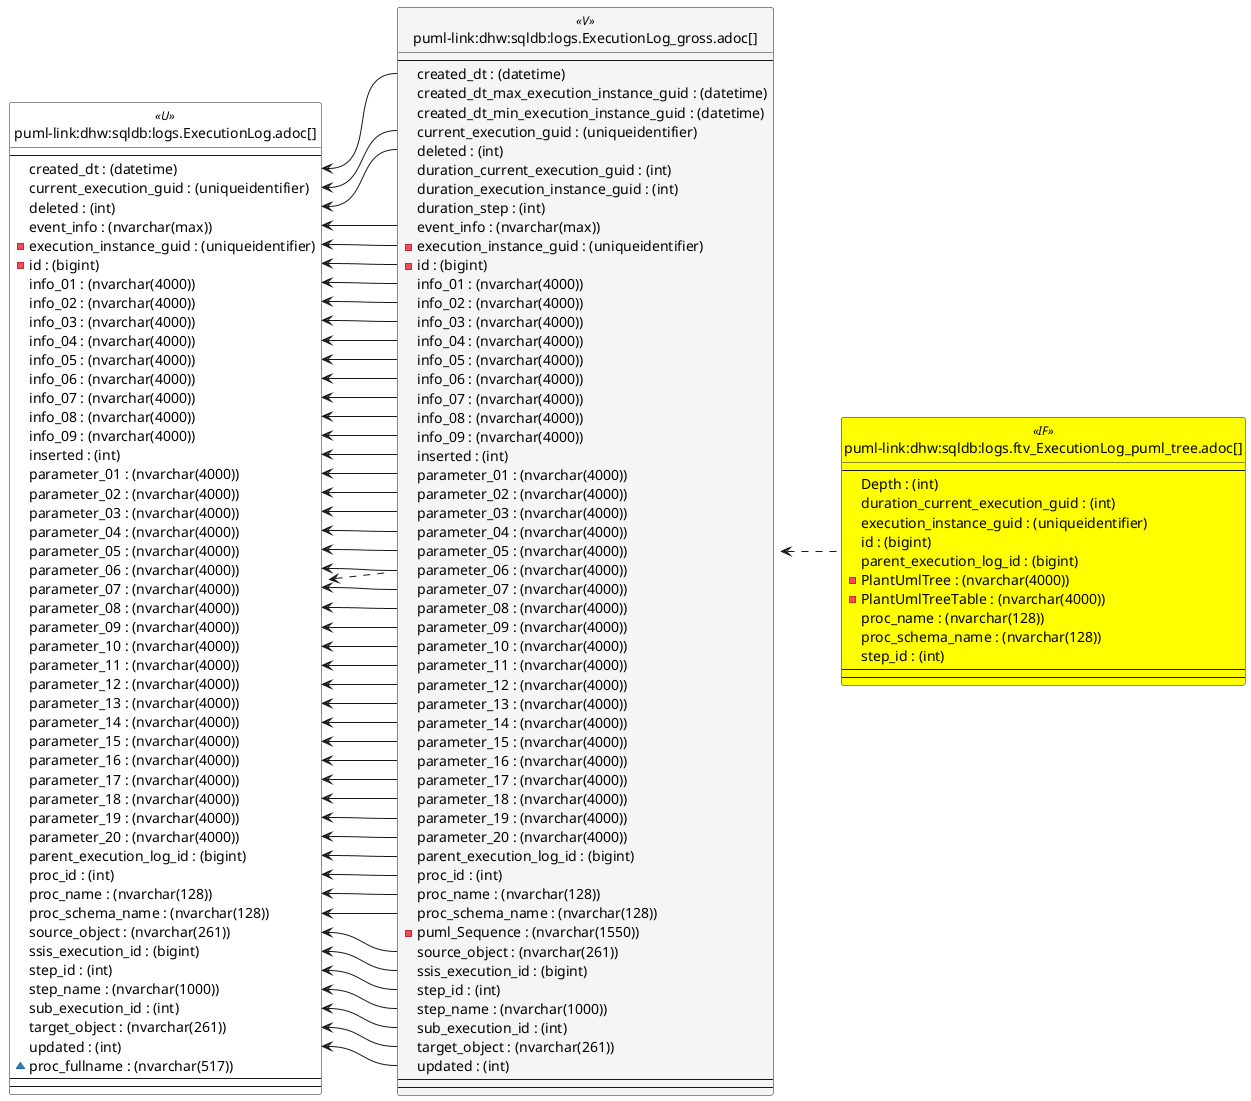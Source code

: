 @startuml
left to right direction
'top to bottom direction
hide circle
'avoide "." issues:
set namespaceSeparator none


skinparam class {
  BackgroundColor White
  BackgroundColor<<FN>> Yellow
  BackgroundColor<<FS>> Yellow
  BackgroundColor<<FT>> LightGray
  BackgroundColor<<IF>> Yellow
  BackgroundColor<<IS>> Yellow
  BackgroundColor<<P>> Aqua
  BackgroundColor<<PC>> Aqua
  BackgroundColor<<SN>> Yellow
  BackgroundColor<<SO>> SlateBlue
  BackgroundColor<<TF>> LightGray
  BackgroundColor<<TR>> Tomato
  BackgroundColor<<U>> White
  BackgroundColor<<V>> WhiteSmoke
  BackgroundColor<<X>> Aqua
  BackgroundColor<<external>> AliceBlue
}


entity "puml-link:dhw:sqldb:logs.ExecutionLog.adoc[]" as logs.ExecutionLog << U >> {
  --
  created_dt : (datetime)
  current_execution_guid : (uniqueidentifier)
  deleted : (int)
  event_info : (nvarchar(max))
  - execution_instance_guid : (uniqueidentifier)
  - id : (bigint)
  info_01 : (nvarchar(4000))
  info_02 : (nvarchar(4000))
  info_03 : (nvarchar(4000))
  info_04 : (nvarchar(4000))
  info_05 : (nvarchar(4000))
  info_06 : (nvarchar(4000))
  info_07 : (nvarchar(4000))
  info_08 : (nvarchar(4000))
  info_09 : (nvarchar(4000))
  inserted : (int)
  parameter_01 : (nvarchar(4000))
  parameter_02 : (nvarchar(4000))
  parameter_03 : (nvarchar(4000))
  parameter_04 : (nvarchar(4000))
  parameter_05 : (nvarchar(4000))
  parameter_06 : (nvarchar(4000))
  parameter_07 : (nvarchar(4000))
  parameter_08 : (nvarchar(4000))
  parameter_09 : (nvarchar(4000))
  parameter_10 : (nvarchar(4000))
  parameter_11 : (nvarchar(4000))
  parameter_12 : (nvarchar(4000))
  parameter_13 : (nvarchar(4000))
  parameter_14 : (nvarchar(4000))
  parameter_15 : (nvarchar(4000))
  parameter_16 : (nvarchar(4000))
  parameter_17 : (nvarchar(4000))
  parameter_18 : (nvarchar(4000))
  parameter_19 : (nvarchar(4000))
  parameter_20 : (nvarchar(4000))
  parent_execution_log_id : (bigint)
  proc_id : (int)
  proc_name : (nvarchar(128))
  proc_schema_name : (nvarchar(128))
  source_object : (nvarchar(261))
  ssis_execution_id : (bigint)
  step_id : (int)
  step_name : (nvarchar(1000))
  sub_execution_id : (int)
  target_object : (nvarchar(261))
  updated : (int)
  ~ proc_fullname : (nvarchar(517))
  --
  --
}

entity "puml-link:dhw:sqldb:logs.ExecutionLog_gross.adoc[]" as logs.ExecutionLog_gross << V >> {
  --
  created_dt : (datetime)
  created_dt_max_execution_instance_guid : (datetime)
  created_dt_min_execution_instance_guid : (datetime)
  current_execution_guid : (uniqueidentifier)
  deleted : (int)
  duration_current_execution_guid : (int)
  duration_execution_instance_guid : (int)
  duration_step : (int)
  event_info : (nvarchar(max))
  - execution_instance_guid : (uniqueidentifier)
  - id : (bigint)
  info_01 : (nvarchar(4000))
  info_02 : (nvarchar(4000))
  info_03 : (nvarchar(4000))
  info_04 : (nvarchar(4000))
  info_05 : (nvarchar(4000))
  info_06 : (nvarchar(4000))
  info_07 : (nvarchar(4000))
  info_08 : (nvarchar(4000))
  info_09 : (nvarchar(4000))
  inserted : (int)
  parameter_01 : (nvarchar(4000))
  parameter_02 : (nvarchar(4000))
  parameter_03 : (nvarchar(4000))
  parameter_04 : (nvarchar(4000))
  parameter_05 : (nvarchar(4000))
  parameter_06 : (nvarchar(4000))
  parameter_07 : (nvarchar(4000))
  parameter_08 : (nvarchar(4000))
  parameter_09 : (nvarchar(4000))
  parameter_10 : (nvarchar(4000))
  parameter_11 : (nvarchar(4000))
  parameter_12 : (nvarchar(4000))
  parameter_13 : (nvarchar(4000))
  parameter_14 : (nvarchar(4000))
  parameter_15 : (nvarchar(4000))
  parameter_16 : (nvarchar(4000))
  parameter_17 : (nvarchar(4000))
  parameter_18 : (nvarchar(4000))
  parameter_19 : (nvarchar(4000))
  parameter_20 : (nvarchar(4000))
  parent_execution_log_id : (bigint)
  proc_id : (int)
  proc_name : (nvarchar(128))
  proc_schema_name : (nvarchar(128))
  - puml_Sequence : (nvarchar(1550))
  source_object : (nvarchar(261))
  ssis_execution_id : (bigint)
  step_id : (int)
  step_name : (nvarchar(1000))
  sub_execution_id : (int)
  target_object : (nvarchar(261))
  updated : (int)
  --
  --
}

entity "puml-link:dhw:sqldb:logs.ftv_ExecutionLog_puml_tree.adoc[]" as logs.ftv_ExecutionLog_puml_tree << IF >> {
  --
  Depth : (int)
  duration_current_execution_guid : (int)
  execution_instance_guid : (uniqueidentifier)
  id : (bigint)
  parent_execution_log_id : (bigint)
  - PlantUmlTree : (nvarchar(4000))
  - PlantUmlTreeTable : (nvarchar(4000))
  proc_name : (nvarchar(128))
  proc_schema_name : (nvarchar(128))
  step_id : (int)
  --
  --
}

logs.ExecutionLog <.. logs.ExecutionLog_gross
logs.ExecutionLog_gross <.. logs.ftv_ExecutionLog_puml_tree
"logs.ExecutionLog::created_dt" <-- "logs.ExecutionLog_gross::created_dt"
"logs.ExecutionLog::current_execution_guid" <-- "logs.ExecutionLog_gross::current_execution_guid"
"logs.ExecutionLog::deleted" <-- "logs.ExecutionLog_gross::deleted"
"logs.ExecutionLog::event_info" <-- "logs.ExecutionLog_gross::event_info"
"logs.ExecutionLog::execution_instance_guid" <-- "logs.ExecutionLog_gross::execution_instance_guid"
"logs.ExecutionLog::id" <-- "logs.ExecutionLog_gross::id"
"logs.ExecutionLog::info_01" <-- "logs.ExecutionLog_gross::info_01"
"logs.ExecutionLog::info_02" <-- "logs.ExecutionLog_gross::info_02"
"logs.ExecutionLog::info_03" <-- "logs.ExecutionLog_gross::info_03"
"logs.ExecutionLog::info_04" <-- "logs.ExecutionLog_gross::info_04"
"logs.ExecutionLog::info_05" <-- "logs.ExecutionLog_gross::info_05"
"logs.ExecutionLog::info_06" <-- "logs.ExecutionLog_gross::info_06"
"logs.ExecutionLog::info_07" <-- "logs.ExecutionLog_gross::info_07"
"logs.ExecutionLog::info_08" <-- "logs.ExecutionLog_gross::info_08"
"logs.ExecutionLog::info_09" <-- "logs.ExecutionLog_gross::info_09"
"logs.ExecutionLog::inserted" <-- "logs.ExecutionLog_gross::inserted"
"logs.ExecutionLog::parameter_01" <-- "logs.ExecutionLog_gross::parameter_01"
"logs.ExecutionLog::parameter_02" <-- "logs.ExecutionLog_gross::parameter_02"
"logs.ExecutionLog::parameter_03" <-- "logs.ExecutionLog_gross::parameter_03"
"logs.ExecutionLog::parameter_04" <-- "logs.ExecutionLog_gross::parameter_04"
"logs.ExecutionLog::parameter_05" <-- "logs.ExecutionLog_gross::parameter_05"
"logs.ExecutionLog::parameter_06" <-- "logs.ExecutionLog_gross::parameter_06"
"logs.ExecutionLog::parameter_07" <-- "logs.ExecutionLog_gross::parameter_07"
"logs.ExecutionLog::parameter_08" <-- "logs.ExecutionLog_gross::parameter_08"
"logs.ExecutionLog::parameter_09" <-- "logs.ExecutionLog_gross::parameter_09"
"logs.ExecutionLog::parameter_10" <-- "logs.ExecutionLog_gross::parameter_10"
"logs.ExecutionLog::parameter_11" <-- "logs.ExecutionLog_gross::parameter_11"
"logs.ExecutionLog::parameter_12" <-- "logs.ExecutionLog_gross::parameter_12"
"logs.ExecutionLog::parameter_13" <-- "logs.ExecutionLog_gross::parameter_13"
"logs.ExecutionLog::parameter_14" <-- "logs.ExecutionLog_gross::parameter_14"
"logs.ExecutionLog::parameter_15" <-- "logs.ExecutionLog_gross::parameter_15"
"logs.ExecutionLog::parameter_16" <-- "logs.ExecutionLog_gross::parameter_16"
"logs.ExecutionLog::parameter_17" <-- "logs.ExecutionLog_gross::parameter_17"
"logs.ExecutionLog::parameter_18" <-- "logs.ExecutionLog_gross::parameter_18"
"logs.ExecutionLog::parameter_19" <-- "logs.ExecutionLog_gross::parameter_19"
"logs.ExecutionLog::parameter_20" <-- "logs.ExecutionLog_gross::parameter_20"
"logs.ExecutionLog::parent_execution_log_id" <-- "logs.ExecutionLog_gross::parent_execution_log_id"
"logs.ExecutionLog::proc_id" <-- "logs.ExecutionLog_gross::proc_id"
"logs.ExecutionLog::proc_name" <-- "logs.ExecutionLog_gross::proc_name"
"logs.ExecutionLog::proc_schema_name" <-- "logs.ExecutionLog_gross::proc_schema_name"
"logs.ExecutionLog::source_object" <-- "logs.ExecutionLog_gross::source_object"
"logs.ExecutionLog::ssis_execution_id" <-- "logs.ExecutionLog_gross::ssis_execution_id"
"logs.ExecutionLog::step_id" <-- "logs.ExecutionLog_gross::step_id"
"logs.ExecutionLog::step_name" <-- "logs.ExecutionLog_gross::step_name"
"logs.ExecutionLog::sub_execution_id" <-- "logs.ExecutionLog_gross::sub_execution_id"
"logs.ExecutionLog::target_object" <-- "logs.ExecutionLog_gross::target_object"
"logs.ExecutionLog::updated" <-- "logs.ExecutionLog_gross::updated"
@enduml

